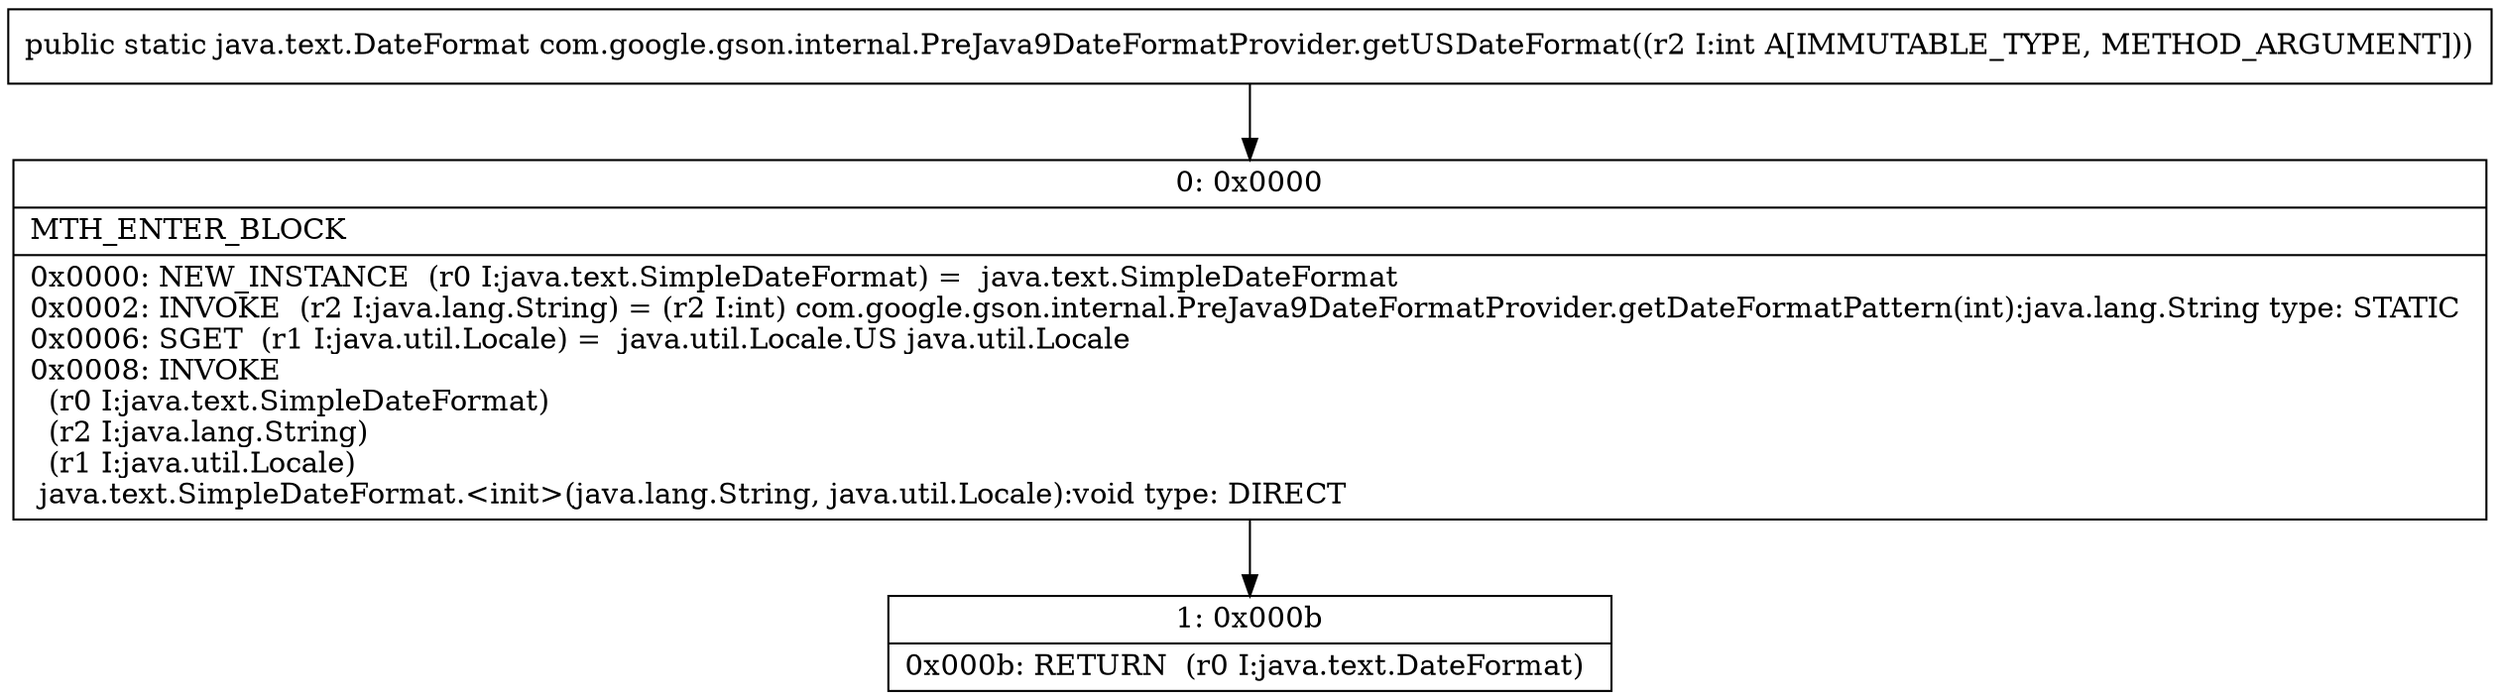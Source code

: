 digraph "CFG forcom.google.gson.internal.PreJava9DateFormatProvider.getUSDateFormat(I)Ljava\/text\/DateFormat;" {
Node_0 [shape=record,label="{0\:\ 0x0000|MTH_ENTER_BLOCK\l|0x0000: NEW_INSTANCE  (r0 I:java.text.SimpleDateFormat) =  java.text.SimpleDateFormat \l0x0002: INVOKE  (r2 I:java.lang.String) = (r2 I:int) com.google.gson.internal.PreJava9DateFormatProvider.getDateFormatPattern(int):java.lang.String type: STATIC \l0x0006: SGET  (r1 I:java.util.Locale) =  java.util.Locale.US java.util.Locale \l0x0008: INVOKE  \l  (r0 I:java.text.SimpleDateFormat)\l  (r2 I:java.lang.String)\l  (r1 I:java.util.Locale)\l java.text.SimpleDateFormat.\<init\>(java.lang.String, java.util.Locale):void type: DIRECT \l}"];
Node_1 [shape=record,label="{1\:\ 0x000b|0x000b: RETURN  (r0 I:java.text.DateFormat) \l}"];
MethodNode[shape=record,label="{public static java.text.DateFormat com.google.gson.internal.PreJava9DateFormatProvider.getUSDateFormat((r2 I:int A[IMMUTABLE_TYPE, METHOD_ARGUMENT])) }"];
MethodNode -> Node_0;
Node_0 -> Node_1;
}

